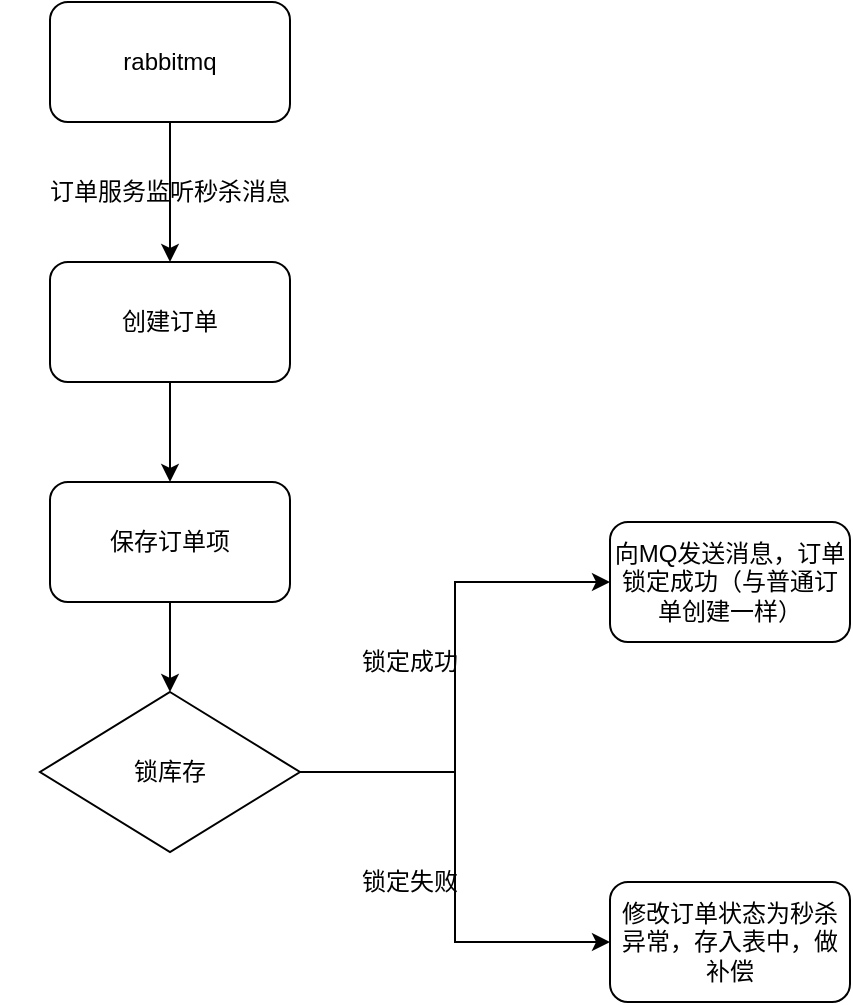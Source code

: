 <mxfile version="21.7.2" type="github">
  <diagram name="第 1 页" id="FiaRHqWzxaH6kxDjL9Pj">
    <mxGraphModel dx="1142" dy="613" grid="1" gridSize="10" guides="1" tooltips="1" connect="1" arrows="1" fold="1" page="1" pageScale="1" pageWidth="827" pageHeight="1169" math="0" shadow="0">
      <root>
        <mxCell id="0" />
        <mxCell id="1" parent="0" />
        <mxCell id="z0fsNBwdn9CVIXWZAO4e-4" style="edgeStyle=orthogonalEdgeStyle;rounded=0;orthogonalLoop=1;jettySize=auto;html=1;exitX=0.5;exitY=1;exitDx=0;exitDy=0;" edge="1" parent="1" source="z0fsNBwdn9CVIXWZAO4e-1" target="z0fsNBwdn9CVIXWZAO4e-3">
          <mxGeometry relative="1" as="geometry" />
        </mxCell>
        <mxCell id="z0fsNBwdn9CVIXWZAO4e-1" value="rabbitmq" style="rounded=1;whiteSpace=wrap;html=1;" vertex="1" parent="1">
          <mxGeometry x="130" y="200" width="120" height="60" as="geometry" />
        </mxCell>
        <mxCell id="z0fsNBwdn9CVIXWZAO4e-2" value="订单服务监听秒杀消息" style="text;html=1;strokeColor=none;fillColor=none;align=center;verticalAlign=middle;whiteSpace=wrap;rounded=0;" vertex="1" parent="1">
          <mxGeometry x="105" y="280" width="170" height="30" as="geometry" />
        </mxCell>
        <mxCell id="z0fsNBwdn9CVIXWZAO4e-6" style="edgeStyle=orthogonalEdgeStyle;rounded=0;orthogonalLoop=1;jettySize=auto;html=1;exitX=0.5;exitY=1;exitDx=0;exitDy=0;entryX=0.5;entryY=0;entryDx=0;entryDy=0;" edge="1" parent="1" source="z0fsNBwdn9CVIXWZAO4e-3" target="z0fsNBwdn9CVIXWZAO4e-5">
          <mxGeometry relative="1" as="geometry" />
        </mxCell>
        <mxCell id="z0fsNBwdn9CVIXWZAO4e-3" value="创建订单" style="rounded=1;whiteSpace=wrap;html=1;" vertex="1" parent="1">
          <mxGeometry x="130" y="330" width="120" height="60" as="geometry" />
        </mxCell>
        <mxCell id="z0fsNBwdn9CVIXWZAO4e-8" style="edgeStyle=orthogonalEdgeStyle;rounded=0;orthogonalLoop=1;jettySize=auto;html=1;exitX=0.5;exitY=1;exitDx=0;exitDy=0;entryX=0.5;entryY=0;entryDx=0;entryDy=0;" edge="1" parent="1" source="z0fsNBwdn9CVIXWZAO4e-5" target="z0fsNBwdn9CVIXWZAO4e-12">
          <mxGeometry relative="1" as="geometry">
            <mxPoint x="190" y="555" as="targetPoint" />
          </mxGeometry>
        </mxCell>
        <mxCell id="z0fsNBwdn9CVIXWZAO4e-5" value="保存订单项" style="rounded=1;whiteSpace=wrap;html=1;" vertex="1" parent="1">
          <mxGeometry x="130" y="440" width="120" height="60" as="geometry" />
        </mxCell>
        <mxCell id="z0fsNBwdn9CVIXWZAO4e-15" style="edgeStyle=orthogonalEdgeStyle;rounded=0;orthogonalLoop=1;jettySize=auto;html=1;exitX=1;exitY=0.5;exitDx=0;exitDy=0;entryX=0;entryY=0.5;entryDx=0;entryDy=0;" edge="1" parent="1" source="z0fsNBwdn9CVIXWZAO4e-12" target="z0fsNBwdn9CVIXWZAO4e-13">
          <mxGeometry relative="1" as="geometry" />
        </mxCell>
        <mxCell id="z0fsNBwdn9CVIXWZAO4e-17" style="edgeStyle=orthogonalEdgeStyle;rounded=0;orthogonalLoop=1;jettySize=auto;html=1;exitX=1;exitY=0.5;exitDx=0;exitDy=0;entryX=0;entryY=0.5;entryDx=0;entryDy=0;" edge="1" parent="1" source="z0fsNBwdn9CVIXWZAO4e-12" target="z0fsNBwdn9CVIXWZAO4e-14">
          <mxGeometry relative="1" as="geometry" />
        </mxCell>
        <mxCell id="z0fsNBwdn9CVIXWZAO4e-12" value="锁库存" style="rhombus;whiteSpace=wrap;html=1;" vertex="1" parent="1">
          <mxGeometry x="125" y="545" width="130" height="80" as="geometry" />
        </mxCell>
        <mxCell id="z0fsNBwdn9CVIXWZAO4e-13" value="向MQ发送消息，订单锁定成功（与普通订单创建一样）" style="rounded=1;whiteSpace=wrap;html=1;" vertex="1" parent="1">
          <mxGeometry x="410" y="460" width="120" height="60" as="geometry" />
        </mxCell>
        <mxCell id="z0fsNBwdn9CVIXWZAO4e-14" value="修改订单状态为秒杀异常，存入表中，做补偿" style="rounded=1;whiteSpace=wrap;html=1;" vertex="1" parent="1">
          <mxGeometry x="410" y="640" width="120" height="60" as="geometry" />
        </mxCell>
        <mxCell id="z0fsNBwdn9CVIXWZAO4e-18" value="锁定成功" style="text;html=1;strokeColor=none;fillColor=none;align=center;verticalAlign=middle;whiteSpace=wrap;rounded=0;" vertex="1" parent="1">
          <mxGeometry x="280" y="515" width="60" height="30" as="geometry" />
        </mxCell>
        <mxCell id="z0fsNBwdn9CVIXWZAO4e-19" value="锁定失败" style="text;html=1;strokeColor=none;fillColor=none;align=center;verticalAlign=middle;whiteSpace=wrap;rounded=0;" vertex="1" parent="1">
          <mxGeometry x="280" y="625" width="60" height="30" as="geometry" />
        </mxCell>
      </root>
    </mxGraphModel>
  </diagram>
</mxfile>
